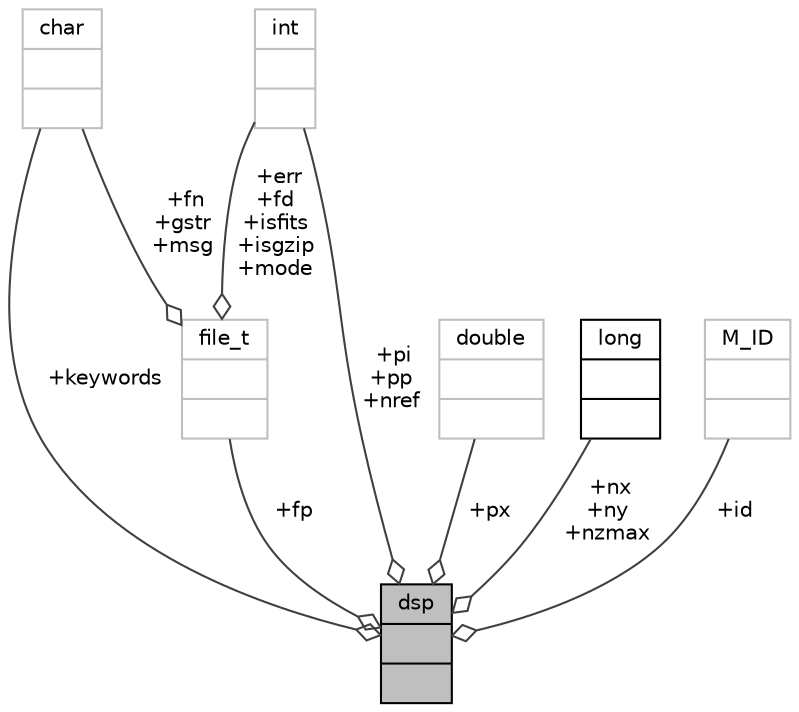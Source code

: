 digraph "dsp"
{
 // INTERACTIVE_SVG=YES
  bgcolor="transparent";
  edge [fontname="Helvetica",fontsize="10",labelfontname="Helvetica",labelfontsize="10"];
  node [fontname="Helvetica",fontsize="10",shape=record];
  Node30 [label="{dsp\n||}",height=0.2,width=0.4,color="black", fillcolor="grey75", style="filled", fontcolor="black"];
  Node31 -> Node30 [color="grey25",fontsize="10",style="solid",label=" +fp" ,arrowhead="odiamond",fontname="Helvetica"];
  Node31 [label="{file_t\n||}",height=0.2,width=0.4,color="grey75"];
  Node32 -> Node31 [color="grey25",fontsize="10",style="solid",label=" +fn\n+gstr\n+msg" ,arrowhead="odiamond",fontname="Helvetica"];
  Node32 [label="{char\n||}",height=0.2,width=0.4,color="grey75"];
  Node33 -> Node31 [color="grey25",fontsize="10",style="solid",label=" +err\n+fd\n+isfits\n+isgzip\n+mode" ,arrowhead="odiamond",fontname="Helvetica"];
  Node33 [label="{int\n||}",height=0.2,width=0.4,color="grey75"];
  Node35 -> Node30 [color="grey25",fontsize="10",style="solid",label=" +px" ,arrowhead="odiamond",fontname="Helvetica"];
  Node35 [label="{double\n||}",height=0.2,width=0.4,color="grey75"];
  Node32 -> Node30 [color="grey25",fontsize="10",style="solid",label=" +keywords" ,arrowhead="odiamond",fontname="Helvetica"];
  Node33 -> Node30 [color="grey25",fontsize="10",style="solid",label=" +pi\n+pp\n+nref" ,arrowhead="odiamond",fontname="Helvetica"];
  Node36 -> Node30 [color="grey25",fontsize="10",style="solid",label=" +nx\n+ny\n+nzmax" ,arrowhead="odiamond",fontname="Helvetica"];
  Node36 [label="{long\n||}",height=0.2,width=0.4,color="black",URL="$d7/d63/classlong.html"];
  Node37 -> Node30 [color="grey25",fontsize="10",style="solid",label=" +id" ,arrowhead="odiamond",fontname="Helvetica"];
  Node37 [label="{M_ID\n||}",height=0.2,width=0.4,color="grey75"];
}
